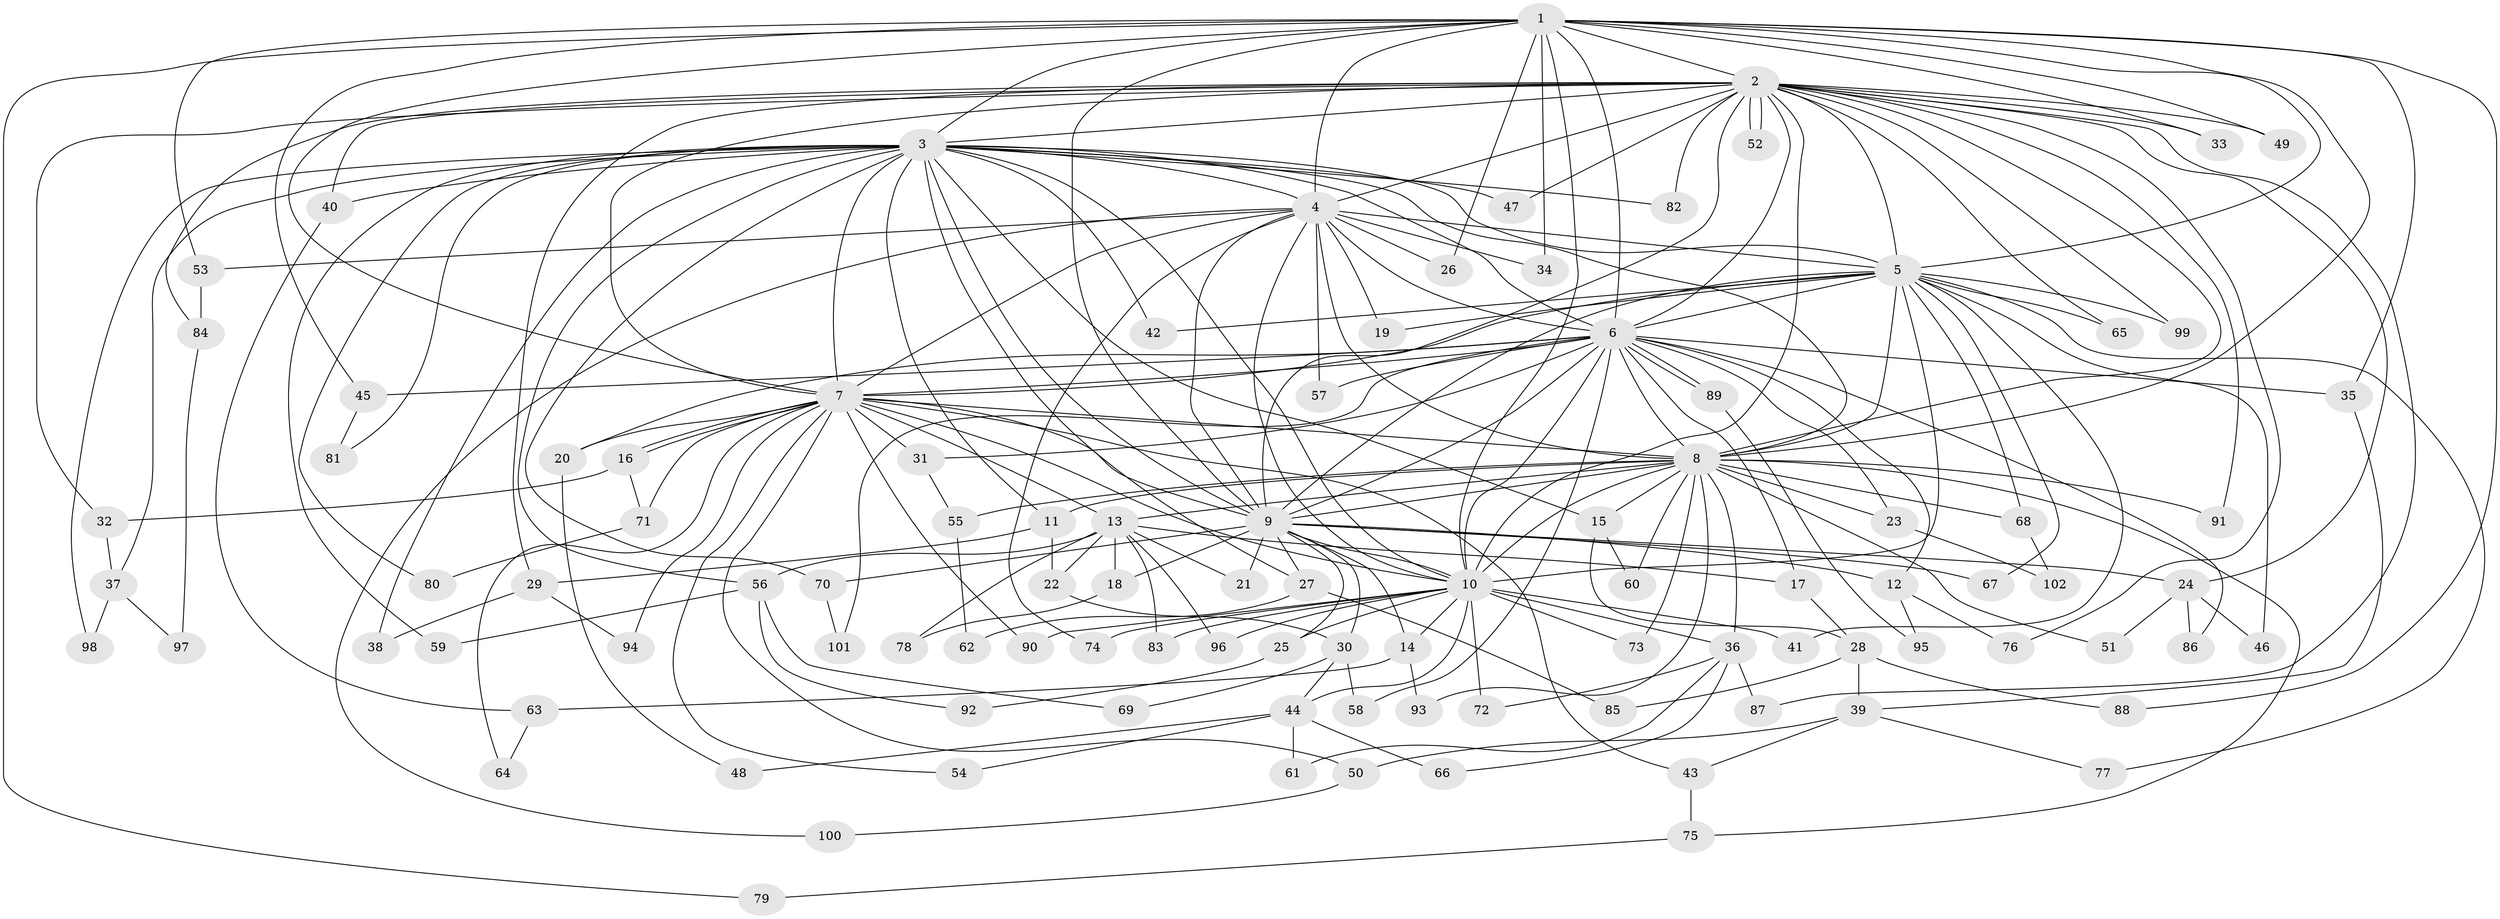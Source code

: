 // Generated by graph-tools (version 1.1) at 2025/34/03/09/25 02:34:41]
// undirected, 102 vertices, 229 edges
graph export_dot {
graph [start="1"]
  node [color=gray90,style=filled];
  1;
  2;
  3;
  4;
  5;
  6;
  7;
  8;
  9;
  10;
  11;
  12;
  13;
  14;
  15;
  16;
  17;
  18;
  19;
  20;
  21;
  22;
  23;
  24;
  25;
  26;
  27;
  28;
  29;
  30;
  31;
  32;
  33;
  34;
  35;
  36;
  37;
  38;
  39;
  40;
  41;
  42;
  43;
  44;
  45;
  46;
  47;
  48;
  49;
  50;
  51;
  52;
  53;
  54;
  55;
  56;
  57;
  58;
  59;
  60;
  61;
  62;
  63;
  64;
  65;
  66;
  67;
  68;
  69;
  70;
  71;
  72;
  73;
  74;
  75;
  76;
  77;
  78;
  79;
  80;
  81;
  82;
  83;
  84;
  85;
  86;
  87;
  88;
  89;
  90;
  91;
  92;
  93;
  94;
  95;
  96;
  97;
  98;
  99;
  100;
  101;
  102;
  1 -- 2;
  1 -- 3;
  1 -- 4;
  1 -- 5;
  1 -- 6;
  1 -- 7;
  1 -- 8;
  1 -- 9;
  1 -- 10;
  1 -- 26;
  1 -- 33;
  1 -- 34;
  1 -- 35;
  1 -- 45;
  1 -- 49;
  1 -- 53;
  1 -- 79;
  1 -- 88;
  2 -- 3;
  2 -- 4;
  2 -- 5;
  2 -- 6;
  2 -- 7;
  2 -- 8;
  2 -- 9;
  2 -- 10;
  2 -- 24;
  2 -- 29;
  2 -- 32;
  2 -- 33;
  2 -- 40;
  2 -- 47;
  2 -- 49;
  2 -- 52;
  2 -- 52;
  2 -- 65;
  2 -- 76;
  2 -- 82;
  2 -- 84;
  2 -- 87;
  2 -- 91;
  2 -- 99;
  3 -- 4;
  3 -- 5;
  3 -- 6;
  3 -- 7;
  3 -- 8;
  3 -- 9;
  3 -- 10;
  3 -- 11;
  3 -- 15;
  3 -- 27;
  3 -- 37;
  3 -- 38;
  3 -- 40;
  3 -- 42;
  3 -- 47;
  3 -- 56;
  3 -- 59;
  3 -- 70;
  3 -- 80;
  3 -- 81;
  3 -- 82;
  3 -- 98;
  4 -- 5;
  4 -- 6;
  4 -- 7;
  4 -- 8;
  4 -- 9;
  4 -- 10;
  4 -- 19;
  4 -- 26;
  4 -- 34;
  4 -- 53;
  4 -- 57;
  4 -- 74;
  4 -- 100;
  5 -- 6;
  5 -- 7;
  5 -- 8;
  5 -- 9;
  5 -- 10;
  5 -- 19;
  5 -- 41;
  5 -- 42;
  5 -- 46;
  5 -- 65;
  5 -- 67;
  5 -- 68;
  5 -- 77;
  5 -- 99;
  6 -- 7;
  6 -- 8;
  6 -- 9;
  6 -- 10;
  6 -- 12;
  6 -- 17;
  6 -- 20;
  6 -- 23;
  6 -- 31;
  6 -- 35;
  6 -- 45;
  6 -- 57;
  6 -- 58;
  6 -- 86;
  6 -- 89;
  6 -- 89;
  6 -- 101;
  7 -- 8;
  7 -- 9;
  7 -- 10;
  7 -- 13;
  7 -- 16;
  7 -- 16;
  7 -- 20;
  7 -- 31;
  7 -- 43;
  7 -- 50;
  7 -- 54;
  7 -- 64;
  7 -- 71;
  7 -- 90;
  7 -- 94;
  8 -- 9;
  8 -- 10;
  8 -- 11;
  8 -- 13;
  8 -- 15;
  8 -- 23;
  8 -- 36;
  8 -- 51;
  8 -- 55;
  8 -- 60;
  8 -- 68;
  8 -- 73;
  8 -- 75;
  8 -- 91;
  8 -- 93;
  9 -- 10;
  9 -- 12;
  9 -- 14;
  9 -- 18;
  9 -- 21;
  9 -- 24;
  9 -- 25;
  9 -- 27;
  9 -- 30;
  9 -- 67;
  9 -- 70;
  10 -- 14;
  10 -- 25;
  10 -- 36;
  10 -- 41;
  10 -- 44;
  10 -- 72;
  10 -- 73;
  10 -- 74;
  10 -- 83;
  10 -- 90;
  10 -- 96;
  11 -- 22;
  11 -- 29;
  12 -- 76;
  12 -- 95;
  13 -- 17;
  13 -- 18;
  13 -- 21;
  13 -- 22;
  13 -- 56;
  13 -- 78;
  13 -- 83;
  13 -- 96;
  14 -- 63;
  14 -- 93;
  15 -- 28;
  15 -- 60;
  16 -- 32;
  16 -- 71;
  17 -- 28;
  18 -- 78;
  20 -- 48;
  22 -- 30;
  23 -- 102;
  24 -- 46;
  24 -- 51;
  24 -- 86;
  25 -- 92;
  27 -- 62;
  27 -- 85;
  28 -- 39;
  28 -- 85;
  28 -- 88;
  29 -- 38;
  29 -- 94;
  30 -- 44;
  30 -- 58;
  30 -- 69;
  31 -- 55;
  32 -- 37;
  35 -- 39;
  36 -- 61;
  36 -- 66;
  36 -- 72;
  36 -- 87;
  37 -- 97;
  37 -- 98;
  39 -- 43;
  39 -- 50;
  39 -- 77;
  40 -- 63;
  43 -- 75;
  44 -- 48;
  44 -- 54;
  44 -- 61;
  44 -- 66;
  45 -- 81;
  50 -- 100;
  53 -- 84;
  55 -- 62;
  56 -- 59;
  56 -- 69;
  56 -- 92;
  63 -- 64;
  68 -- 102;
  70 -- 101;
  71 -- 80;
  75 -- 79;
  84 -- 97;
  89 -- 95;
}
